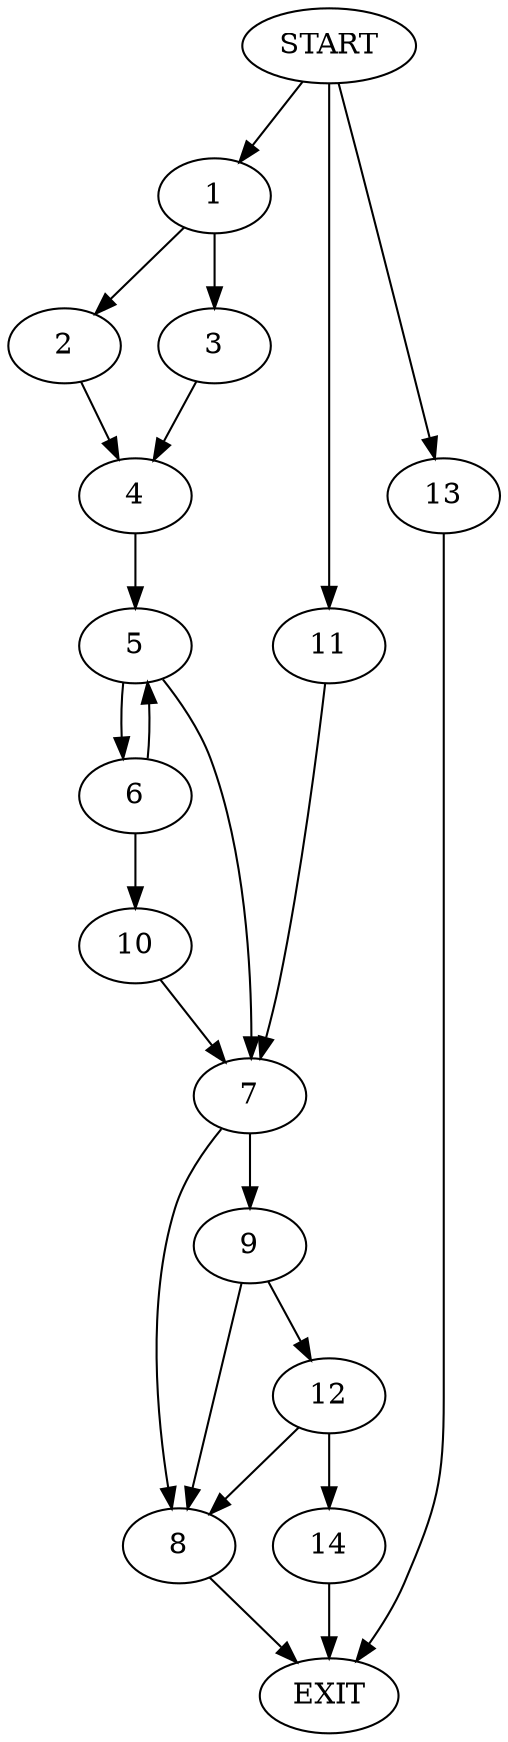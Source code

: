 digraph {
0 [label="START"]
15 [label="EXIT"]
0 -> 1
1 -> 2
1 -> 3
2 -> 4
3 -> 4
4 -> 5
5 -> 6
5 -> 7
7 -> 8
7 -> 9
6 -> 10
6 -> 5
10 -> 7
0 -> 11
11 -> 7
9 -> 12
9 -> 8
8 -> 15
0 -> 13
13 -> 15
12 -> 8
12 -> 14
14 -> 15
}
